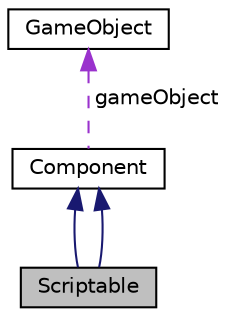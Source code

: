 digraph "Scriptable"
{
  edge [fontname="Helvetica",fontsize="10",labelfontname="Helvetica",labelfontsize="10"];
  node [fontname="Helvetica",fontsize="10",shape=record];
  Node3 [label="Scriptable",height=0.2,width=0.4,color="black", fillcolor="grey75", style="filled", fontcolor="black"];
  Node4 -> Node3 [dir="back",color="midnightblue",fontsize="10",style="solid",fontname="Helvetica"];
  Node4 [label="Component",height=0.2,width=0.4,color="black", fillcolor="white", style="filled",URL="$class_component.html"];
  Node5 -> Node4 [dir="back",color="darkorchid3",fontsize="10",style="dashed",label=" gameObject" ,fontname="Helvetica"];
  Node5 [label="GameObject",height=0.2,width=0.4,color="black", fillcolor="white", style="filled",URL="$class_game_object.html"];
  Node4 -> Node3 [dir="back",color="midnightblue",fontsize="10",style="solid",fontname="Helvetica"];
}
